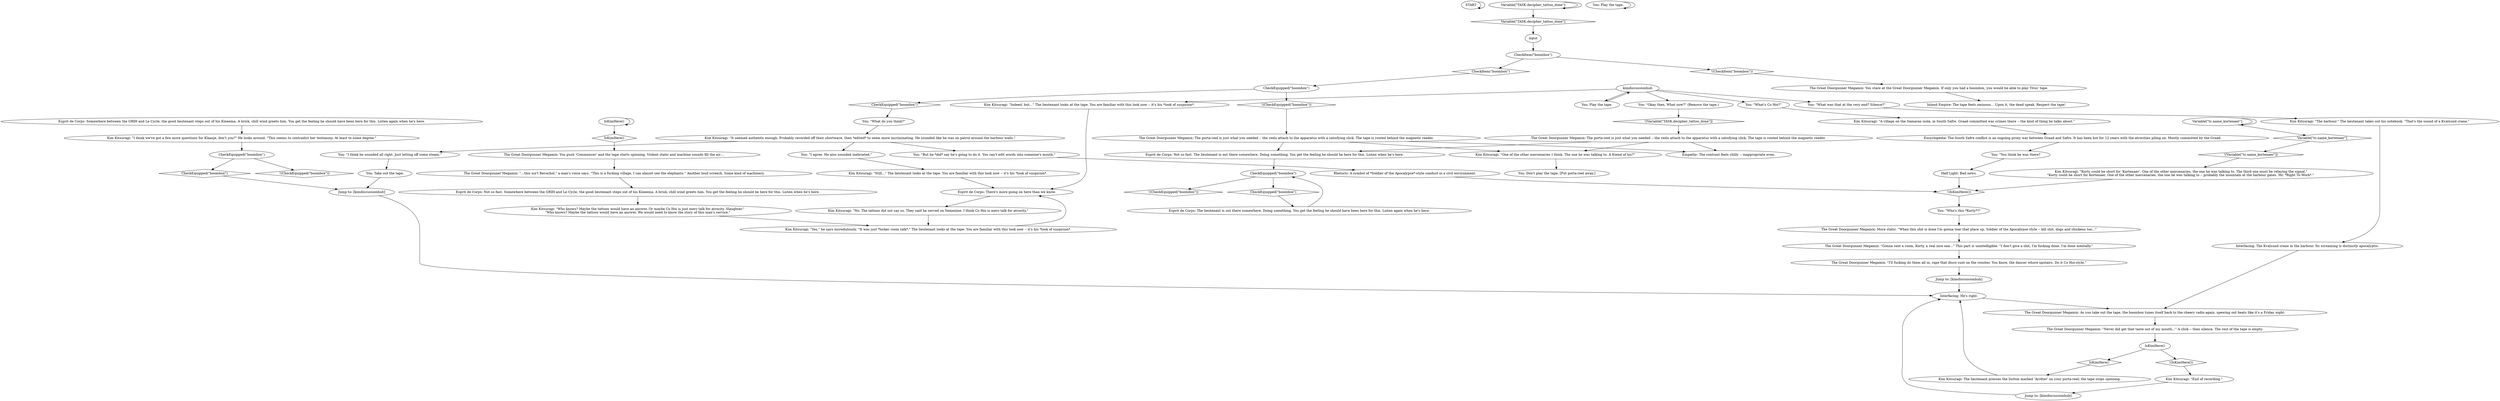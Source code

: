 # INVENTORY / LELY TAPE
# tape now interactable in inventory, if you have the boombox. Lely-Kortenaer banter for interrogate Klaasje sequence
# ==================================================
digraph G {
	  0 [label="START"];
	  1 [label="input"];
	  2 [label="Kim Kitsuragi: \"No. The tattoos did not say so. They said he served on Semenine. I think Co Hoi is merc talk for atrocity.\""];
	  3 [label="Jump to: [kimdiscussionhub]"];
	  4 [label="The Great Doorgunner Megamix: As you take out the tape, the boombox tunes itself back to the cheery radio again, spewing out beats like it's a Friday night."];
	  5 [label="The Great Doorgunner Megamix: More static. \"When this shit is done I'm gonna tear that place up, Soldier of the Apocalypse style -- kill shit, dogs and chickens too...\""];
	  6 [label="Variable[\"tc.name_kortenaer\"]"];
	  7 [label="Variable[\"tc.name_kortenaer\"]", shape=diamond];
	  8 [label="!(Variable[\"tc.name_kortenaer\"])", shape=diamond];
	  9 [label="Kim Kitsuragi: \"Korty could be short for 'Kortenaer'. One of the other mercenaries, the one he was talking to. The third one must be relaying the signal.\"\n\"Korty could be short for Kortenaer. One of the other mercenaries, the one he was talking to -- probably the mountain at the harbour gates. Mr. *Right To Work*.\" "];
	  10 [label="Kim Kitsuragi: \"One of the other mercenaries I think. The one he was talking to. A friend of his?\""];
	  11 [label="You: Play the tape."];
	  12 [label="Esprit de Corps: Not so fast. Somewhere between the GRIH and Le Cycle, the good lieutenant steps out of his Kineema. A brisk, chill wind greets him. You get the feeling he should be here for this. Listen when he's here."];
	  13 [label="IsKimHere()"];
	  14 [label="IsKimHere()", shape=diamond];
	  15 [label="!(IsKimHere())", shape=diamond];
	  16 [label="Jump to: [kimdiscussionhub]"];
	  17 [label="The Great Doorgunner Megamix: \"Never did get that taste out of my mouth...\" A click -- then silence. The rest of the tape is empty."];
	  18 [label="Empathy: The contrast feels chilly -- inappropriate even."];
	  19 [label="You: Don't play the tape. [Put porta-reel away.]"];
	  20 [label="Half Light: Bad news."];
	  21 [label="Variable[\"TASK.decipher_tattoo_done\"]"];
	  22 [label="Variable[\"TASK.decipher_tattoo_done\"]", shape=diamond];
	  23 [label="!(Variable[\"TASK.decipher_tattoo_done\"])", shape=diamond];
	  24 [label="Kim Kitsuragi: \"I think we've got a few more questions for Klaasje, don't you?\" He looks around. \"This seems to contradict her testimony. At least to some degree.\""];
	  25 [label="Esprit de Corps: The lieutenant is out there somewhere. Doing something. You get the feeling he should have been here for this. Listen again when he's here."];
	  26 [label="You: Take out the tape."];
	  27 [label="Kim Kitsuragi: \"Yes,\" he says incredulously. \"It was just *locker room talk*.\" The lieutenant looks at the tape. You are familiar with this look now -- it's his *look of suspicion*."];
	  28 [label="Rhetoric: A symbol of *Soldier of the Apocalypse*-style conduct in a civil environment."];
	  29 [label="Kim Kitsuragi: \"Indeed, but...\" The lieutenant looks at the tape. You are familiar with this look now -- it's his *look of suspicion*."];
	  30 [label="You: \"What do you think?\""];
	  31 [label="The Great Doorgunner Megamix: The porta-reel is just what you needed -- the reels attach to the apparatus with a satisfying click. The tape is routed behind the magnetic reader."];
	  32 [label="Kim Kitsuragi: \"Who knows? Maybe the tattoos would have an answer. Or maybe Co Hoi is just merc talk for atrocity. Slaughter.\"\n\"Who knows? Maybe the tattoos would have an answer. We would need to know the story of this man's service.\""];
	  33 [label="Esprit de Corps: Not so fast. The lieutenant is out there somewhere. Doing something. You get the feeling he should be here for this. Listen when he's here."];
	  34 [label="You: Play the tape."];
	  35 [label="You: \"Who's this *Korty*?\""];
	  36 [label="Interfacing: The Kvalsund crane in the harbour. Its screaming is distinctly apocalyptic."];
	  37 [label="Interfacing: He's right."];
	  38 [label="kimdiscussionhub"];
	  39 [label="The Great Doorgunner Megamix: You push 'Commencer' and the tape starts spinning. Violent static and machine sounds fill the air...."];
	  40 [label="Kim Kitsuragi: \"The harbour.\" The lieutenant takes out his notebook. \"That's the sound of a Kvalsund crane.\""];
	  41 [label="Kim Kitsuragi: \"End of recording.\""];
	  42 [label="Esprit de Corps: Somewhere between the GRIH and Le Cycle, the good lieutenant steps out of his Kineema. A brisk, chill wind greets him. You get the feeling he should have been here for this. Listen again when he's here."];
	  43 [label="Kim Kitsuragi: The lieutenant presses the button marked 'Arrêter' on your porta-reel; the tape stops spinning."];
	  44 [label="You: \"I agree. He also sounded inebriated.\""];
	  45 [label="You: \"But he *did* say he's going to do it. You can't edit words into someone's mouth.\""];
	  46 [label="You: \"I think he sounded all right. Just letting off some steam.\""];
	  47 [label="The Great Doorgunner Megamix: \"...this isn't Revachol,\" a man's voice says. \"This is a fucking village, I can almost see the elephants.\" Another loud screech. Some kind of machinery."];
	  48 [label="The Great Doorgunner Megamix: \"I'll fucking do them all in, rape that disco cunt on the counter. You know, the dancer whore upstairs. Do it Co Hoi-style.\""];
	  49 [label="The Great Doorgunner Megamix: The porta-reel is just what you needed -- the reels attach to the apparatus with a satisfying click. The tape is routed behind the magnetic reader."];
	  50 [label="You: \"Okay then. What now?\" (Remove the tape.)"];
	  51 [label="The Great Doorgunner Megamix: You stare at the Great Doorgunner Megamix. If only you had a boombox, you would be able to play Titus' tape."];
	  52 [label="CheckEquipped(\"boombox\")"];
	  53 [label="CheckEquipped(\"boombox\")", shape=diamond];
	  54 [label="!(CheckEquipped(\"boombox\"))", shape=diamond];
	  55 [label="Esprit de Corps: There's more going on here than we know."];
	  56 [label="CheckEquipped(\"boombox\")"];
	  57 [label="CheckEquipped(\"boombox\")", shape=diamond];
	  58 [label="!(CheckEquipped(\"boombox\"))", shape=diamond];
	  59 [label="Encyclopedia: The South Safre conflict is an ongoing proxy war between Graad and Safre. It has been hot for 12 years with the atrocities piling on. Mostly committed by the Graad."];
	  60 [label="The Great Doorgunner Megamix: \"Gonna rent a room, Korty, a real nice one...\" This part is unintelligible. \"I don't give a shit, I'm fucking done. I'm done mentally.\""];
	  61 [label="CheckEquipped(\"boombox\")"];
	  62 [label="CheckEquipped(\"boombox\")", shape=diamond];
	  63 [label="!(CheckEquipped(\"boombox\"))", shape=diamond];
	  64 [label="IsKimHere()"];
	  65 [label="IsKimHere()", shape=diamond];
	  66 [label="!(IsKimHere())", shape=diamond];
	  67 [label="You: \"What was that at the very end? Silence?\""];
	  68 [label="You: \"What's Co Hoi?\""];
	  69 [label="Kim Kitsuragi: \"A village on the Samaran isola, in South Safre. Graad committed war crimes there -- the kind of thing he talks about.\""];
	  70 [label="CheckItem(\"boombox\")"];
	  71 [label="CheckItem(\"boombox\")", shape=diamond];
	  72 [label="!(CheckItem(\"boombox\"))", shape=diamond];
	  73 [label="Inland Empire: The tape feels ominous... Upon it, the dead speak. Respect the tape!"];
	  74 [label="Kim Kitsuragi: \"Still...\" The lieutenant looks at the tape. You are familiar with this look now -- it's his *look of suspicion*."];
	  75 [label="Jump to: [kimdiscussionhub]"];
	  76 [label="You: \"You think he was there?"];
	  77 [label="Kim Kitsuragi: \"It seemed authentic enough. Probably recorded off their shortwave, then *edited* to seem more incriminating. He sounded like he was on patrol around the harbour walls.\""];
	  0 -> 0
	  1 -> 70
	  2 -> 27
	  3 -> 37
	  4 -> 17
	  5 -> 60
	  6 -> 6
	  6 -> 7
	  7 -> 8
	  8 -> 9
	  9 -> 15
	  10 -> 19
	  11 -> 11
	  12 -> 32
	  13 -> 13
	  13 -> 14
	  14 -> 39
	  15 -> 35
	  16 -> 37
	  17 -> 64
	  20 -> 15
	  21 -> 21
	  21 -> 22
	  22 -> 1
	  23 -> 31
	  24 -> 56
	  25 -> 61
	  26 -> 3
	  27 -> 55
	  28 -> 15
	  29 -> 55
	  30 -> 77
	  31 -> 33
	  31 -> 10
	  31 -> 18
	  32 -> 27
	  33 -> 61
	  34 -> 38
	  35 -> 5
	  36 -> 4
	  37 -> 4
	  38 -> 34
	  38 -> 67
	  38 -> 68
	  38 -> 50
	  38 -> 29
	  39 -> 47
	  40 -> 36
	  41 -> 75
	  42 -> 24
	  43 -> 37
	  44 -> 74
	  45 -> 28
	  46 -> 26
	  47 -> 12
	  48 -> 16
	  49 -> 33
	  49 -> 10
	  49 -> 18
	  50 -> 23
	  51 -> 73
	  52 -> 53
	  52 -> 54
	  53 -> 30
	  54 -> 49
	  55 -> 2
	  56 -> 57
	  56 -> 58
	  57 -> 3
	  59 -> 76
	  60 -> 48
	  61 -> 62
	  61 -> 63
	  62 -> 25
	  64 -> 65
	  64 -> 66
	  65 -> 43
	  66 -> 41
	  67 -> 40
	  68 -> 69
	  69 -> 59
	  70 -> 72
	  70 -> 71
	  71 -> 52
	  72 -> 51
	  74 -> 55
	  75 -> 37
	  76 -> 20
	  77 -> 44
	  77 -> 45
	  77 -> 46
}

